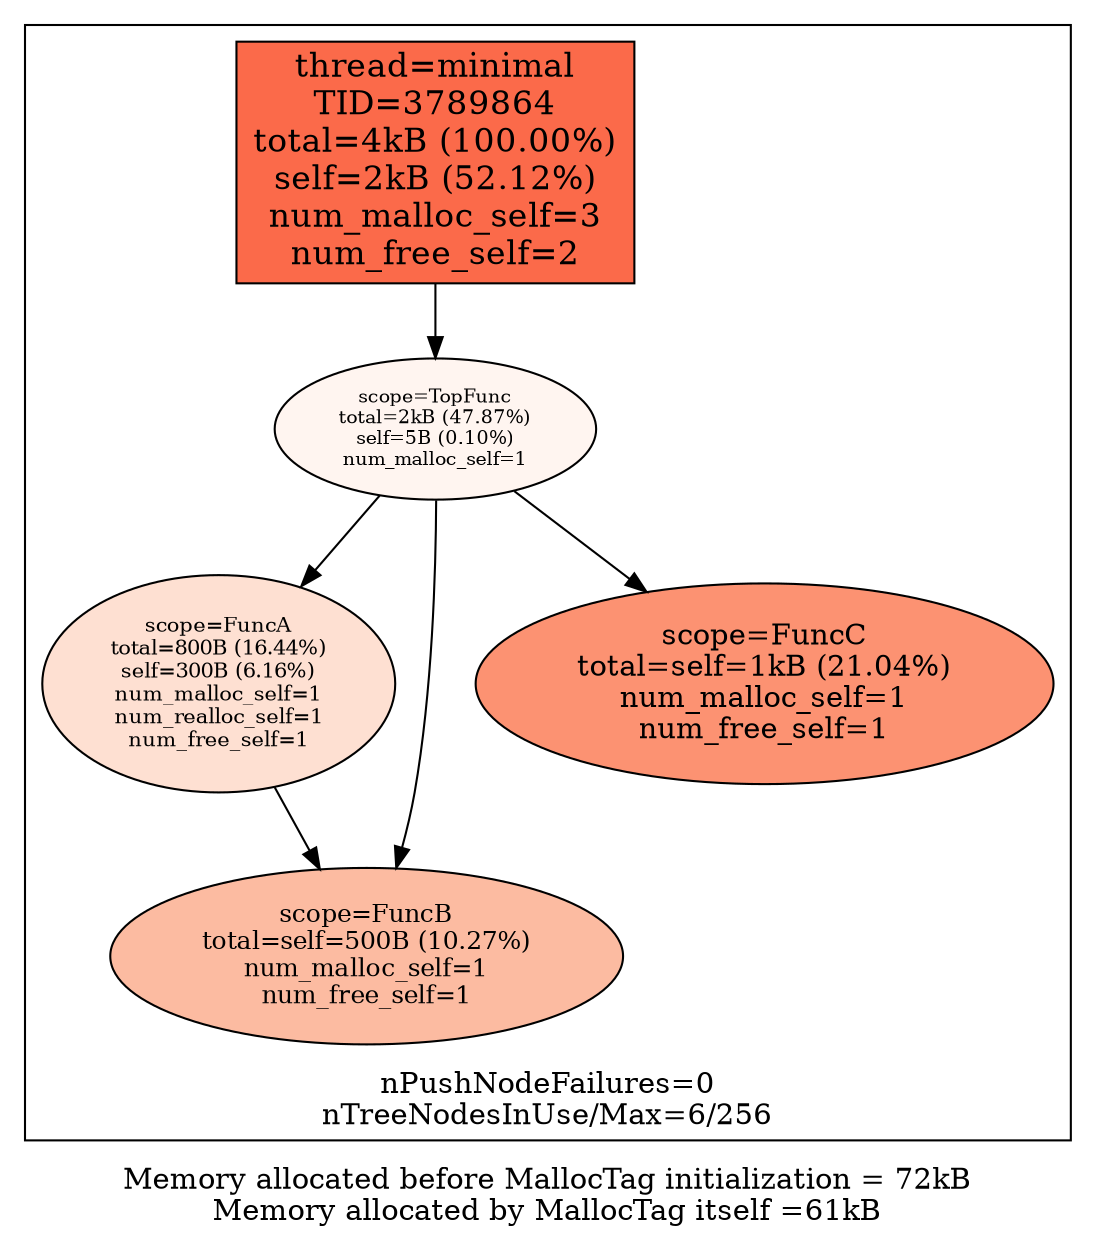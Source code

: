 digraph MallocTree {
node [colorscheme=reds9 style=filled]
labelloc="b"
label="Memory allocated before MallocTag initialization = 72kB\nMemory allocated by MallocTag itself =61kB\n"
subgraph cluster_TID3789864 {
node [colorscheme=reds9 style=filled]
labelloc="b"
label="nPushNodeFailures=0\nnTreeNodesInUse/Max=6/256\n"
"3789864_minimal" [label="thread=minimal\nTID=3789864\ntotal=4kB (100.00%)\nself=2kB (52.12%)\nnum_malloc_self=3\nnum_free_self=2" shape=box fillcolor=5 fontsize=16]
"3789864_minimal" -> "3789864_TopFunc"
"3789864_TopFunc" [label="scope=TopFunc\ntotal=2kB (47.87%)\nself=5B (0.10%)\nnum_malloc_self=1" fillcolor=1 fontsize=9]
"3789864_TopFunc" -> "3789864_FuncA"
"3789864_TopFunc" -> "3789864_FuncB"
"3789864_TopFunc" -> "3789864_FuncC"
"3789864_FuncA" [label="scope=FuncA\ntotal=800B (16.44%)\nself=300B (6.16%)\nnum_malloc_self=1\nnum_realloc_self=1\nnum_free_self=1" fillcolor=2 fontsize=10]
"3789864_FuncA" -> "3789864_FuncB"
"3789864_FuncB" [label="scope=FuncB\ntotal=self=500B (10.27%)\nnum_malloc_self=1\nnum_free_self=1" fillcolor=3 fontsize=12]
"3789864_FuncB" [label="scope=FuncB\ntotal=self=500B (10.27%)\nnum_malloc_self=1\nnum_free_self=1" fillcolor=3 fontsize=12]
"3789864_FuncC" [label="scope=FuncC\ntotal=self=1kB (21.04%)\nnum_malloc_self=1\nnum_free_self=1" fillcolor=4 fontsize=14]
}

}

